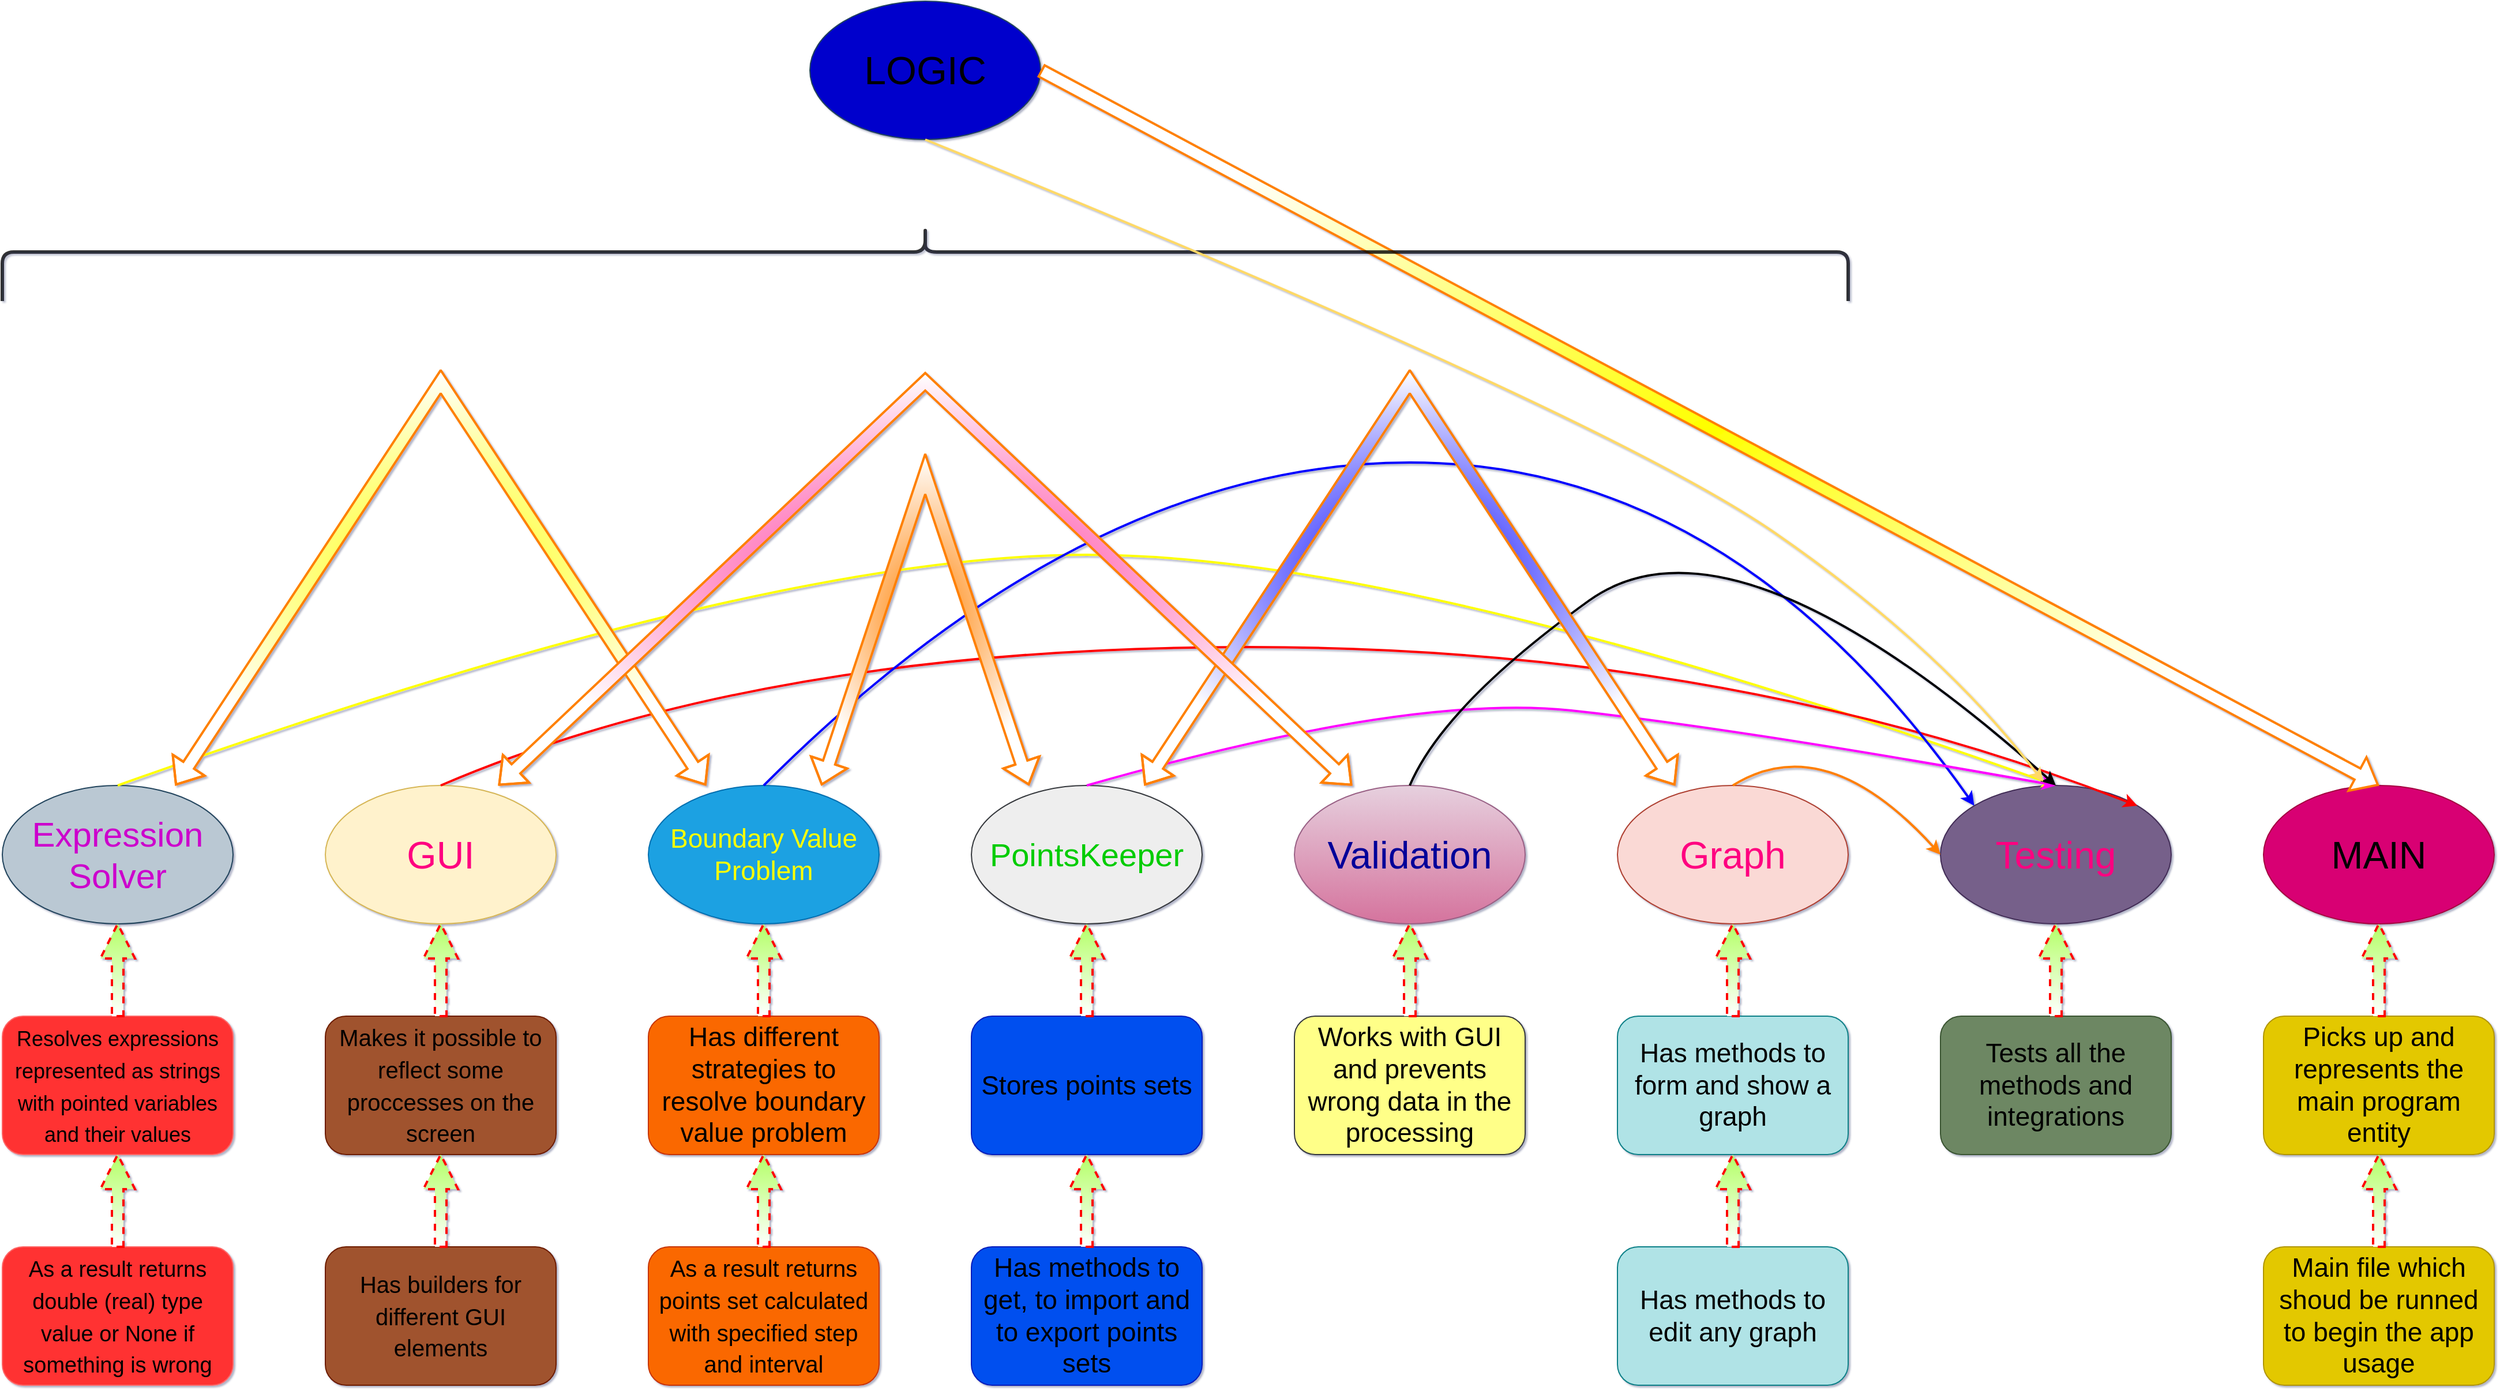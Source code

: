<mxfile version="15.8.6" type="device"><diagram name="Page-1" id="9f46799a-70d6-7492-0946-bef42562c5a5"><mxGraphModel dx="4544" dy="2624" grid="0" gridSize="10" guides="1" tooltips="1" connect="1" arrows="1" fold="1" page="1" pageScale="1" pageWidth="850" pageHeight="1100" background="#ffffff" math="0" shadow="1"><root><mxCell id="0"/><mxCell id="1" parent="0"/><mxCell id="greoRNPoDRugiasmnAQc-1" value="" style="ellipse;whiteSpace=wrap;html=1;fillColor=#76608a;strokeColor=#432D57;fontColor=#ffffff;" vertex="1" parent="1"><mxGeometry x="120" y="80" width="200" height="120" as="geometry"/></mxCell><mxCell id="greoRNPoDRugiasmnAQc-2" value="&lt;font style=&quot;font-size: 33px&quot; color=&quot;#ff0080&quot;&gt;Testing&lt;/font&gt;" style="text;html=1;align=center;verticalAlign=middle;whiteSpace=wrap;rounded=0;" vertex="1" parent="1"><mxGeometry x="120" y="80" width="200" height="120" as="geometry"/></mxCell><mxCell id="greoRNPoDRugiasmnAQc-3" value="" style="ellipse;whiteSpace=wrap;html=1;fillColor=#fad9d5;strokeColor=#ae4132;" vertex="1" parent="1"><mxGeometry x="-160" y="80" width="200" height="120" as="geometry"/></mxCell><mxCell id="greoRNPoDRugiasmnAQc-4" value="&lt;font style=&quot;font-size: 33px&quot; color=&quot;#ff0080&quot;&gt;Graph&lt;br&gt;&lt;/font&gt;" style="text;html=1;align=center;verticalAlign=middle;whiteSpace=wrap;rounded=0;" vertex="1" parent="1"><mxGeometry x="-160" y="80" width="200" height="120" as="geometry"/></mxCell><mxCell id="greoRNPoDRugiasmnAQc-5" value="" style="ellipse;whiteSpace=wrap;html=1;fillColor=#fff2cc;strokeColor=#d6b656;" vertex="1" parent="1"><mxGeometry x="-1280" y="80" width="200" height="120" as="geometry"/></mxCell><mxCell id="greoRNPoDRugiasmnAQc-6" value="&lt;font style=&quot;font-size: 33px&quot; color=&quot;#ff0080&quot;&gt;GUI&lt;/font&gt;&lt;span style=&quot;color: rgba(0 , 0 , 0 , 0) ; font-family: monospace ; font-size: 0px&quot;&gt;%3CmxGraphModel%3E%3Croot%3E%3CmxCell%20id%3D%220%22%2F%3E%3CmxCell%20id%3D%221%22%20parent%3D%220%22%2F%3E%3CmxCell%20id%3D%222%22%20value%3D%22%22%20style%3D%22ellipse%3BwhiteSpace%3Dwrap%3Bhtml%3D1%3BfillColor%3D%23fff2cc%3BstrokeColor%3D%23d6b656%3B%22%20vertex%3D%221%22%20parent%3D%221%22%3E%3CmxGeometry%20x%3D%22160%22%20y%3D%2280%22%20width%3D%22200%22%20height%3D%22120%22%20as%3D%22geometry%22%2F%3E%3C%2FmxCell%3E%3CmxCell%20id%3D%223%22%20value%3D%22%26lt%3Bfont%20style%3D%26quot%3Bfont-size%3A%2033px%26quot%3B%20color%3D%26quot%3B%23ff0080%26quot%3B%26gt%3BTesting%26lt%3B%2Ffont%26gt%3B%22%20style%3D%22text%3Bhtml%3D1%3Balign%3Dcenter%3BverticalAlign%3Dmiddle%3BwhiteSpace%3Dwrap%3Brounded%3D0%3B%22%20vertex%3D%221%22%20parent%3D%221%22%3E%3CmxGeometry%20x%3D%22160%22%20y%3D%2280%22%20width%3D%22200%22%20height%3D%22120%22%20as%3D%22geometry%22%2F%3E%3C%2FmxCell%3E%3C%2Froot%3E%3C%2FmxGraphModel%3E&lt;/span&gt;" style="text;html=1;align=center;verticalAlign=middle;whiteSpace=wrap;rounded=0;" vertex="1" parent="1"><mxGeometry x="-1280" y="80" width="200" height="120" as="geometry"/></mxCell><mxCell id="greoRNPoDRugiasmnAQc-7" value="" style="ellipse;whiteSpace=wrap;html=1;fillColor=#e6d0de;strokeColor=#996185;gradientColor=#d5739d;" vertex="1" parent="1"><mxGeometry x="-440" y="80" width="200" height="120" as="geometry"/></mxCell><mxCell id="greoRNPoDRugiasmnAQc-8" value="&lt;font style=&quot;font-size: 33px&quot; color=&quot;#000099&quot;&gt;Validation&lt;/font&gt;" style="text;html=1;align=center;verticalAlign=middle;whiteSpace=wrap;rounded=0;" vertex="1" parent="1"><mxGeometry x="-440" y="80" width="200" height="120" as="geometry"/></mxCell><mxCell id="greoRNPoDRugiasmnAQc-9" value="" style="ellipse;whiteSpace=wrap;html=1;fillColor=#eeeeee;strokeColor=#36393d;" vertex="1" parent="1"><mxGeometry x="-720" y="80" width="200" height="120" as="geometry"/></mxCell><mxCell id="greoRNPoDRugiasmnAQc-10" value="&lt;font style=&quot;font-size: 28px&quot; color=&quot;#00cc00&quot;&gt;PointsKeeper&lt;/font&gt;" style="text;html=1;align=center;verticalAlign=middle;whiteSpace=wrap;rounded=0;" vertex="1" parent="1"><mxGeometry x="-720" y="80" width="200" height="120" as="geometry"/></mxCell><mxCell id="greoRNPoDRugiasmnAQc-11" value="" style="ellipse;whiteSpace=wrap;html=1;fillColor=#bac8d3;strokeColor=#23445d;" vertex="1" parent="1"><mxGeometry x="-1560" y="80" width="200" height="120" as="geometry"/></mxCell><mxCell id="greoRNPoDRugiasmnAQc-12" value="&lt;font style=&quot;font-size: 30px&quot; color=&quot;#cc00cc&quot;&gt;Expression&lt;br&gt;Solver&lt;/font&gt;" style="text;html=1;align=center;verticalAlign=middle;whiteSpace=wrap;rounded=0;" vertex="1" parent="1"><mxGeometry x="-1560" y="80" width="200" height="120" as="geometry"/></mxCell><mxCell id="greoRNPoDRugiasmnAQc-13" value="" style="ellipse;whiteSpace=wrap;html=1;fillColor=#1ba1e2;strokeColor=#006EAF;fontColor=#ffffff;" vertex="1" parent="1"><mxGeometry x="-1000" y="80" width="200" height="120" as="geometry"/></mxCell><mxCell id="greoRNPoDRugiasmnAQc-14" value="&lt;font style=&quot;font-size: 23px&quot; color=&quot;#ffff00&quot;&gt;Boundary Value Problem&lt;/font&gt;" style="text;html=1;align=center;verticalAlign=middle;whiteSpace=wrap;rounded=0;" vertex="1" parent="1"><mxGeometry x="-1000" y="80" width="200" height="120" as="geometry"/></mxCell><mxCell id="greoRNPoDRugiasmnAQc-15" value="" style="ellipse;whiteSpace=wrap;html=1;fillColor=#d80073;strokeColor=#A50040;fontColor=#ffffff;" vertex="1" parent="1"><mxGeometry x="400" y="80" width="200" height="120" as="geometry"/></mxCell><mxCell id="greoRNPoDRugiasmnAQc-16" value="&lt;font style=&quot;font-size: 33px&quot;&gt;MAIN&lt;/font&gt;" style="text;html=1;align=center;verticalAlign=middle;whiteSpace=wrap;rounded=0;" vertex="1" parent="1"><mxGeometry x="400" y="80" width="200" height="120" as="geometry"/></mxCell><mxCell id="greoRNPoDRugiasmnAQc-17" value="" style="rounded=1;whiteSpace=wrap;html=1;fontSize=23;fontColor=#000000;fillColor=#e3c800;strokeColor=#B09500;" vertex="1" parent="1"><mxGeometry x="400" y="280" width="200" height="120" as="geometry"/></mxCell><mxCell id="greoRNPoDRugiasmnAQc-18" value="Picks up and represents the main program entity" style="text;html=1;strokeColor=none;fillColor=none;align=center;verticalAlign=middle;whiteSpace=wrap;rounded=0;fontSize=23;fontColor=#000000;" vertex="1" parent="1"><mxGeometry x="400" y="280" width="200" height="120" as="geometry"/></mxCell><mxCell id="greoRNPoDRugiasmnAQc-19" value="" style="endArrow=classic;html=1;rounded=0;fontSize=23;fontColor=#000000;endWidth=10;exitX=0.5;exitY=0;exitDx=0;exitDy=0;entryX=0.5;entryY=1;entryDx=0;entryDy=0;shape=arrow;targetPerimeterSpacing=4;sourcePerimeterSpacing=4;endSize=8;dashed=1;strokeWidth=2;strokeColor=#FF0000;shadow=0;sketch=0;startSize=8;fillColor=#B3FF66;gradientColor=#ffffff;" edge="1" parent="1" source="greoRNPoDRugiasmnAQc-18" target="greoRNPoDRugiasmnAQc-16"><mxGeometry width="50" height="50" relative="1" as="geometry"><mxPoint x="550" y="460" as="sourcePoint"/><mxPoint x="550" y="410" as="targetPoint"/></mxGeometry></mxCell><mxCell id="greoRNPoDRugiasmnAQc-20" value="" style="rounded=1;whiteSpace=wrap;html=1;fontSize=23;fontColor=#000000;fillColor=#e3c800;strokeColor=#B09500;" vertex="1" parent="1"><mxGeometry x="400" y="480" width="200" height="120" as="geometry"/></mxCell><mxCell id="greoRNPoDRugiasmnAQc-21" value="Main file which shoud be runned to begin the app usage" style="text;html=1;strokeColor=none;fillColor=none;align=center;verticalAlign=middle;whiteSpace=wrap;rounded=0;fontSize=23;fontColor=#000000;" vertex="1" parent="1"><mxGeometry x="400" y="480" width="200" height="120" as="geometry"/></mxCell><mxCell id="greoRNPoDRugiasmnAQc-22" value="" style="endArrow=classic;html=1;rounded=0;fontSize=23;fontColor=#000000;endWidth=10;exitX=0.5;exitY=0;exitDx=0;exitDy=0;entryX=0.5;entryY=1;entryDx=0;entryDy=0;shape=arrow;targetPerimeterSpacing=4;sourcePerimeterSpacing=4;endSize=8;dashed=1;strokeWidth=2;strokeColor=#FF0000;shadow=0;sketch=0;startSize=8;fillColor=#B3FF66;gradientColor=#ffffff;" edge="1" parent="1" source="greoRNPoDRugiasmnAQc-21" target="greoRNPoDRugiasmnAQc-18"><mxGeometry width="50" height="50" relative="1" as="geometry"><mxPoint x="680" y="470" as="sourcePoint"/><mxPoint x="680" y="390" as="targetPoint"/></mxGeometry></mxCell><mxCell id="greoRNPoDRugiasmnAQc-23" value="" style="rounded=1;whiteSpace=wrap;html=1;fontSize=23;fontColor=#ffffff;fillColor=#6d8764;strokeColor=#3A5431;" vertex="1" parent="1"><mxGeometry x="120" y="280" width="200" height="120" as="geometry"/></mxCell><mxCell id="greoRNPoDRugiasmnAQc-24" value="Tests all the methods and integrations" style="text;html=1;strokeColor=none;fillColor=none;align=center;verticalAlign=middle;whiteSpace=wrap;rounded=0;fontSize=23;fontColor=#000000;" vertex="1" parent="1"><mxGeometry x="120" y="280" width="200" height="120" as="geometry"/></mxCell><mxCell id="greoRNPoDRugiasmnAQc-25" value="" style="endArrow=classic;html=1;rounded=0;fontSize=23;fontColor=#000000;endWidth=10;exitX=0.5;exitY=0;exitDx=0;exitDy=0;shape=arrow;targetPerimeterSpacing=4;sourcePerimeterSpacing=4;endSize=8;dashed=1;strokeWidth=2;strokeColor=#FF0000;shadow=0;sketch=0;startSize=8;fillColor=#B3FF66;gradientColor=#ffffff;entryX=0.5;entryY=1;entryDx=0;entryDy=0;" edge="1" parent="1" source="greoRNPoDRugiasmnAQc-24" target="greoRNPoDRugiasmnAQc-2"><mxGeometry width="50" height="50" relative="1" as="geometry"><mxPoint x="400" y="270" as="sourcePoint"/><mxPoint x="270" y="210" as="targetPoint"/></mxGeometry></mxCell><mxCell id="greoRNPoDRugiasmnAQc-30" value="" style="rounded=1;whiteSpace=wrap;html=1;fontSize=23;fillColor=#b0e3e6;strokeColor=#0e8088;" vertex="1" parent="1"><mxGeometry x="-160" y="280" width="200" height="120" as="geometry"/></mxCell><mxCell id="greoRNPoDRugiasmnAQc-31" value="Has methods to form and show a graph" style="text;html=1;strokeColor=none;fillColor=none;align=center;verticalAlign=middle;whiteSpace=wrap;rounded=0;fontSize=23;fontColor=#000000;" vertex="1" parent="1"><mxGeometry x="-160" y="280" width="200" height="120" as="geometry"/></mxCell><mxCell id="greoRNPoDRugiasmnAQc-32" value="" style="endArrow=classic;html=1;rounded=0;fontSize=23;fontColor=#000000;endWidth=10;exitX=0.5;exitY=0;exitDx=0;exitDy=0;shape=arrow;targetPerimeterSpacing=4;sourcePerimeterSpacing=4;endSize=8;dashed=1;strokeWidth=2;strokeColor=#FF0000;shadow=0;sketch=0;startSize=8;fillColor=#B3FF66;gradientColor=#ffffff;entryX=0.5;entryY=1;entryDx=0;entryDy=0;" edge="1" parent="1" source="greoRNPoDRugiasmnAQc-31" target="greoRNPoDRugiasmnAQc-4"><mxGeometry width="50" height="50" relative="1" as="geometry"><mxPoint x="120" y="270" as="sourcePoint"/><mxPoint y="210" as="targetPoint"/></mxGeometry></mxCell><mxCell id="greoRNPoDRugiasmnAQc-33" value="" style="rounded=1;whiteSpace=wrap;html=1;fontSize=23;fillColor=#b0e3e6;strokeColor=#0e8088;" vertex="1" parent="1"><mxGeometry x="-160" y="480" width="200" height="120" as="geometry"/></mxCell><mxCell id="greoRNPoDRugiasmnAQc-34" value="Has methods to edit any graph" style="text;html=1;strokeColor=none;fillColor=none;align=center;verticalAlign=middle;whiteSpace=wrap;rounded=0;fontSize=23;fontColor=#000000;" vertex="1" parent="1"><mxGeometry x="-160" y="480" width="200" height="120" as="geometry"/></mxCell><mxCell id="greoRNPoDRugiasmnAQc-35" value="" style="endArrow=classic;html=1;rounded=0;fontSize=23;fontColor=#000000;endWidth=10;exitX=0.5;exitY=0;exitDx=0;exitDy=0;shape=arrow;targetPerimeterSpacing=4;sourcePerimeterSpacing=4;endSize=8;dashed=1;strokeWidth=2;strokeColor=#FF0000;shadow=0;sketch=0;startSize=8;fillColor=#B3FF66;gradientColor=#ffffff;entryX=0.5;entryY=1;entryDx=0;entryDy=0;" edge="1" parent="1" source="greoRNPoDRugiasmnAQc-34" target="greoRNPoDRugiasmnAQc-31"><mxGeometry width="50" height="50" relative="1" as="geometry"><mxPoint x="120" y="470" as="sourcePoint"/><mxPoint y="440" as="targetPoint"/></mxGeometry></mxCell><mxCell id="greoRNPoDRugiasmnAQc-36" value="" style="rounded=1;whiteSpace=wrap;html=1;fontSize=23;fillColor=#ffff88;strokeColor=#36393d;" vertex="1" parent="1"><mxGeometry x="-440" y="280" width="200" height="120" as="geometry"/></mxCell><mxCell id="greoRNPoDRugiasmnAQc-37" value="Works with GUI and&amp;nbsp;prevents wrong data in the processing" style="text;html=1;strokeColor=none;fillColor=none;align=center;verticalAlign=middle;whiteSpace=wrap;rounded=0;fontSize=23;fontColor=#000000;" vertex="1" parent="1"><mxGeometry x="-440" y="280" width="200" height="120" as="geometry"/></mxCell><mxCell id="greoRNPoDRugiasmnAQc-38" value="" style="endArrow=classic;html=1;rounded=0;fontSize=23;fontColor=#000000;endWidth=10;exitX=0.5;exitY=0;exitDx=0;exitDy=0;shape=arrow;targetPerimeterSpacing=4;sourcePerimeterSpacing=4;endSize=8;dashed=1;strokeWidth=2;strokeColor=#FF0000;shadow=0;sketch=0;startSize=8;fillColor=#B3FF66;gradientColor=#ffffff;entryX=0.5;entryY=1;entryDx=0;entryDy=0;" edge="1" parent="1" source="greoRNPoDRugiasmnAQc-37" target="greoRNPoDRugiasmnAQc-8"><mxGeometry width="50" height="50" relative="1" as="geometry"><mxPoint x="-160" y="270" as="sourcePoint"/><mxPoint x="-280" y="230" as="targetPoint"/></mxGeometry></mxCell><mxCell id="greoRNPoDRugiasmnAQc-39" value="" style="rounded=1;whiteSpace=wrap;html=1;fontSize=23;fillColor=#0050ef;strokeColor=#001DBC;fontColor=#ffffff;" vertex="1" parent="1"><mxGeometry x="-720" y="280" width="200" height="120" as="geometry"/></mxCell><mxCell id="greoRNPoDRugiasmnAQc-40" value="Stores points sets" style="text;html=1;strokeColor=none;fillColor=none;align=center;verticalAlign=middle;whiteSpace=wrap;rounded=0;fontSize=23;fontColor=#000000;" vertex="1" parent="1"><mxGeometry x="-720" y="280" width="200" height="120" as="geometry"/></mxCell><mxCell id="greoRNPoDRugiasmnAQc-41" value="" style="endArrow=classic;html=1;rounded=0;fontSize=23;fontColor=#000000;endWidth=10;exitX=0.5;exitY=0;exitDx=0;exitDy=0;shape=arrow;targetPerimeterSpacing=4;sourcePerimeterSpacing=4;endSize=8;dashed=1;strokeWidth=2;strokeColor=#FF0000;shadow=0;sketch=0;startSize=8;fillColor=#B3FF66;gradientColor=#ffffff;entryX=0.5;entryY=1;entryDx=0;entryDy=0;" edge="1" parent="1" source="greoRNPoDRugiasmnAQc-40" target="greoRNPoDRugiasmnAQc-10"><mxGeometry width="50" height="50" relative="1" as="geometry"><mxPoint x="-440" y="270" as="sourcePoint"/><mxPoint x="-570" y="220" as="targetPoint"/></mxGeometry></mxCell><mxCell id="greoRNPoDRugiasmnAQc-42" value="" style="rounded=1;whiteSpace=wrap;html=1;fontSize=23;fillColor=#0050ef;strokeColor=#001DBC;fontColor=#ffffff;" vertex="1" parent="1"><mxGeometry x="-720" y="480" width="200" height="120" as="geometry"/></mxCell><mxCell id="greoRNPoDRugiasmnAQc-43" value="Has methods to get, to import and to export points sets" style="text;html=1;strokeColor=none;fillColor=none;align=center;verticalAlign=middle;whiteSpace=wrap;rounded=0;fontSize=23;fontColor=#000000;" vertex="1" parent="1"><mxGeometry x="-720" y="480" width="200" height="120" as="geometry"/></mxCell><mxCell id="greoRNPoDRugiasmnAQc-44" value="" style="endArrow=classic;html=1;rounded=0;fontSize=23;fontColor=#000000;endWidth=10;exitX=0.5;exitY=0;exitDx=0;exitDy=0;shape=arrow;targetPerimeterSpacing=4;sourcePerimeterSpacing=4;endSize=8;dashed=1;strokeWidth=2;strokeColor=#FF0000;shadow=0;sketch=0;startSize=8;fillColor=#B3FF66;gradientColor=#ffffff;entryX=0.5;entryY=1;entryDx=0;entryDy=0;" edge="1" parent="1" source="greoRNPoDRugiasmnAQc-43" target="greoRNPoDRugiasmnAQc-40"><mxGeometry width="50" height="50" relative="1" as="geometry"><mxPoint x="-440" y="470" as="sourcePoint"/><mxPoint x="-580" y="430" as="targetPoint"/></mxGeometry></mxCell><mxCell id="greoRNPoDRugiasmnAQc-46" value="" style="rounded=1;whiteSpace=wrap;html=1;fontSize=23;fillColor=#fa6800;strokeColor=#C73500;fontColor=#000000;" vertex="1" parent="1"><mxGeometry x="-1000" y="280" width="200" height="120" as="geometry"/></mxCell><mxCell id="greoRNPoDRugiasmnAQc-47" value="Has different strategies to resolve boundary value problem" style="text;html=1;strokeColor=none;fillColor=none;align=center;verticalAlign=middle;whiteSpace=wrap;rounded=0;fontSize=23;fontColor=#000000;" vertex="1" parent="1"><mxGeometry x="-1000" y="280" width="200" height="120" as="geometry"/></mxCell><mxCell id="greoRNPoDRugiasmnAQc-48" value="" style="endArrow=classic;html=1;rounded=0;fontSize=23;fontColor=#000000;endWidth=10;exitX=0.5;exitY=0;exitDx=0;exitDy=0;shape=arrow;targetPerimeterSpacing=4;sourcePerimeterSpacing=4;endSize=8;dashed=1;strokeWidth=2;strokeColor=#FF0000;shadow=0;sketch=0;startSize=8;fillColor=#B3FF66;gradientColor=#ffffff;entryX=0.5;entryY=1;entryDx=0;entryDy=0;" edge="1" parent="1" source="greoRNPoDRugiasmnAQc-47" target="greoRNPoDRugiasmnAQc-14"><mxGeometry width="50" height="50" relative="1" as="geometry"><mxPoint x="-720" y="270" as="sourcePoint"/><mxPoint x="-860" y="210" as="targetPoint"/></mxGeometry></mxCell><mxCell id="greoRNPoDRugiasmnAQc-50" value="" style="rounded=1;whiteSpace=wrap;html=1;fontSize=23;fillColor=#fa6800;strokeColor=#C73500;fontColor=#000000;" vertex="1" parent="1"><mxGeometry x="-1000" y="480" width="200" height="120" as="geometry"/></mxCell><mxCell id="greoRNPoDRugiasmnAQc-51" value="&lt;font style=&quot;font-size: 20px&quot;&gt;As a result returns points set calculated with&amp;nbsp;specified step and interval&lt;/font&gt;" style="text;html=1;strokeColor=none;fillColor=none;align=center;verticalAlign=middle;whiteSpace=wrap;rounded=0;fontSize=23;fontColor=#000000;" vertex="1" parent="1"><mxGeometry x="-1000" y="480" width="200" height="120" as="geometry"/></mxCell><mxCell id="greoRNPoDRugiasmnAQc-52" value="" style="endArrow=classic;html=1;rounded=0;fontSize=23;fontColor=#000000;endWidth=10;exitX=0.5;exitY=0;exitDx=0;exitDy=0;shape=arrow;targetPerimeterSpacing=4;sourcePerimeterSpacing=4;endSize=8;dashed=1;strokeWidth=2;strokeColor=#FF0000;shadow=0;sketch=0;startSize=8;fillColor=#B3FF66;gradientColor=#ffffff;entryX=0.5;entryY=1;entryDx=0;entryDy=0;" edge="1" parent="1" source="greoRNPoDRugiasmnAQc-51" target="greoRNPoDRugiasmnAQc-47"><mxGeometry width="50" height="50" relative="1" as="geometry"><mxPoint x="-720" y="470" as="sourcePoint"/><mxPoint x="-840" y="420" as="targetPoint"/></mxGeometry></mxCell><mxCell id="greoRNPoDRugiasmnAQc-53" value="" style="rounded=1;whiteSpace=wrap;html=1;fontSize=23;fillColor=#a0522d;strokeColor=#6D1F00;fontColor=#ffffff;" vertex="1" parent="1"><mxGeometry x="-1280" y="280" width="200" height="120" as="geometry"/></mxCell><mxCell id="greoRNPoDRugiasmnAQc-54" value="&lt;font style=&quot;font-size: 20px&quot;&gt;Makes it possible to reflect some proccesses on the screen&lt;/font&gt;" style="text;html=1;strokeColor=none;fillColor=none;align=center;verticalAlign=middle;whiteSpace=wrap;rounded=0;fontSize=23;fontColor=#000000;" vertex="1" parent="1"><mxGeometry x="-1280" y="280" width="200" height="120" as="geometry"/></mxCell><mxCell id="greoRNPoDRugiasmnAQc-55" value="" style="endArrow=classic;html=1;rounded=0;fontSize=23;fontColor=#000000;endWidth=10;exitX=0.5;exitY=0;exitDx=0;exitDy=0;shape=arrow;targetPerimeterSpacing=4;sourcePerimeterSpacing=4;endSize=8;dashed=1;strokeWidth=2;strokeColor=#FF0000;shadow=0;sketch=0;startSize=8;fillColor=#B3FF66;gradientColor=#ffffff;entryX=0.5;entryY=1;entryDx=0;entryDy=0;" edge="1" parent="1" source="greoRNPoDRugiasmnAQc-54" target="greoRNPoDRugiasmnAQc-6"><mxGeometry width="50" height="50" relative="1" as="geometry"><mxPoint x="-1000" y="270" as="sourcePoint"/><mxPoint x="-1110" y="220" as="targetPoint"/></mxGeometry></mxCell><mxCell id="greoRNPoDRugiasmnAQc-56" value="" style="rounded=1;whiteSpace=wrap;html=1;fontSize=23;fillColor=#a0522d;strokeColor=#6D1F00;fontColor=#ffffff;" vertex="1" parent="1"><mxGeometry x="-1280" y="480" width="200" height="120" as="geometry"/></mxCell><mxCell id="greoRNPoDRugiasmnAQc-57" value="&lt;span style=&quot;font-size: 20px&quot;&gt;Has builders for different GUI elements&lt;/span&gt;" style="text;html=1;strokeColor=none;fillColor=none;align=center;verticalAlign=middle;whiteSpace=wrap;rounded=0;fontSize=23;fontColor=#000000;" vertex="1" parent="1"><mxGeometry x="-1280" y="480" width="200" height="120" as="geometry"/></mxCell><mxCell id="greoRNPoDRugiasmnAQc-58" value="" style="endArrow=classic;html=1;rounded=0;fontSize=23;fontColor=#000000;endWidth=10;exitX=0.5;exitY=0;exitDx=0;exitDy=0;shape=arrow;targetPerimeterSpacing=4;sourcePerimeterSpacing=4;endSize=8;dashed=1;strokeWidth=2;strokeColor=#FF0000;shadow=0;sketch=0;startSize=8;fillColor=#B3FF66;gradientColor=#ffffff;entryX=0.5;entryY=1;entryDx=0;entryDy=0;" edge="1" parent="1" source="greoRNPoDRugiasmnAQc-57" target="greoRNPoDRugiasmnAQc-54"><mxGeometry width="50" height="50" relative="1" as="geometry"><mxPoint x="-1000" y="470" as="sourcePoint"/><mxPoint x="-1120" y="420" as="targetPoint"/></mxGeometry></mxCell><mxCell id="greoRNPoDRugiasmnAQc-59" value="" style="rounded=1;whiteSpace=wrap;html=1;fontSize=23;fillColor=#FF3333;strokeColor=#FF6666;fontColor=#ffffff;" vertex="1" parent="1"><mxGeometry x="-1560" y="280" width="200" height="120" as="geometry"/></mxCell><mxCell id="greoRNPoDRugiasmnAQc-60" value="&lt;font style=&quot;font-size: 18px&quot;&gt;Resolves expressions represented as strings with pointed variables and their values&lt;/font&gt;" style="text;html=1;strokeColor=none;fillColor=none;align=center;verticalAlign=middle;whiteSpace=wrap;rounded=0;fontSize=23;fontColor=#000000;" vertex="1" parent="1"><mxGeometry x="-1560" y="280" width="200" height="120" as="geometry"/></mxCell><mxCell id="greoRNPoDRugiasmnAQc-61" value="" style="endArrow=classic;html=1;rounded=0;fontSize=23;fontColor=#000000;endWidth=10;exitX=0.5;exitY=0;exitDx=0;exitDy=0;shape=arrow;targetPerimeterSpacing=4;sourcePerimeterSpacing=4;endSize=8;dashed=1;strokeWidth=2;strokeColor=#FF0000;shadow=0;sketch=0;startSize=8;fillColor=#B3FF66;gradientColor=#ffffff;entryX=0.5;entryY=1;entryDx=0;entryDy=0;" edge="1" parent="1" source="greoRNPoDRugiasmnAQc-60" target="greoRNPoDRugiasmnAQc-12"><mxGeometry width="50" height="50" relative="1" as="geometry"><mxPoint x="-1280" y="270" as="sourcePoint"/><mxPoint x="-1410" y="220" as="targetPoint"/></mxGeometry></mxCell><mxCell id="greoRNPoDRugiasmnAQc-62" value="" style="rounded=1;whiteSpace=wrap;html=1;fontSize=23;fillColor=#FF3333;strokeColor=#FF6666;fontColor=#ffffff;" vertex="1" parent="1"><mxGeometry x="-1560" y="480" width="200" height="120" as="geometry"/></mxCell><mxCell id="greoRNPoDRugiasmnAQc-63" value="&lt;font style=&quot;font-size: 19px&quot;&gt;As a result returns double (real) type value or None if something is wrong&lt;/font&gt;" style="text;html=1;strokeColor=none;fillColor=none;align=center;verticalAlign=middle;whiteSpace=wrap;rounded=0;fontSize=23;fontColor=#000000;" vertex="1" parent="1"><mxGeometry x="-1560" y="480" width="200" height="120" as="geometry"/></mxCell><mxCell id="greoRNPoDRugiasmnAQc-64" value="" style="endArrow=classic;html=1;rounded=0;fontSize=23;fontColor=#000000;endWidth=10;exitX=0.5;exitY=0;exitDx=0;exitDy=0;shape=arrow;targetPerimeterSpacing=4;sourcePerimeterSpacing=4;endSize=8;dashed=1;strokeWidth=2;strokeColor=#FF0000;shadow=0;sketch=0;startSize=8;fillColor=#B3FF66;gradientColor=#ffffff;entryX=0.5;entryY=1;entryDx=0;entryDy=0;" edge="1" parent="1" source="greoRNPoDRugiasmnAQc-63" target="greoRNPoDRugiasmnAQc-60"><mxGeometry width="50" height="50" relative="1" as="geometry"><mxPoint x="-1280" y="470" as="sourcePoint"/><mxPoint x="-1380" y="430" as="targetPoint"/></mxGeometry></mxCell><mxCell id="greoRNPoDRugiasmnAQc-67" value="" style="curved=1;endArrow=classic;html=1;rounded=0;shadow=0;sketch=0;fontSize=19;fontColor=#CC00CC;sourcePerimeterSpacing=4;targetPerimeterSpacing=4;strokeColor=#FFFF00;strokeWidth=2;fillColor=#B3FF66;gradientColor=#ffffff;exitX=0.5;exitY=0;exitDx=0;exitDy=0;entryX=0.5;entryY=0;entryDx=0;entryDy=0;" edge="1" parent="1" source="greoRNPoDRugiasmnAQc-12" target="greoRNPoDRugiasmnAQc-2"><mxGeometry width="50" height="50" relative="1" as="geometry"><mxPoint x="-1410" y="40" as="sourcePoint"/><mxPoint x="-1360" y="-10" as="targetPoint"/><Array as="points"><mxPoint x="-900" y="-120"/><mxPoint x="-340" y="-120"/></Array></mxGeometry></mxCell><mxCell id="greoRNPoDRugiasmnAQc-68" value="" style="curved=1;endArrow=classic;html=1;rounded=0;shadow=0;sketch=0;fontSize=19;fontColor=#CC00CC;sourcePerimeterSpacing=4;targetPerimeterSpacing=4;strokeColor=#FF0000;strokeWidth=2;fillColor=#B3FF66;gradientColor=#ffffff;exitX=0.5;exitY=0;exitDx=0;exitDy=0;entryX=1;entryY=0;entryDx=0;entryDy=0;" edge="1" parent="1" source="greoRNPoDRugiasmnAQc-6" target="greoRNPoDRugiasmnAQc-1"><mxGeometry width="50" height="50" relative="1" as="geometry"><mxPoint x="-1200" y="70" as="sourcePoint"/><mxPoint x="480" y="70" as="targetPoint"/><Array as="points"><mxPoint x="-900" y="-40"/><mxPoint x="-60" y="-40"/></Array></mxGeometry></mxCell><mxCell id="greoRNPoDRugiasmnAQc-69" value="" style="curved=1;endArrow=classic;html=1;rounded=0;shadow=0;sketch=0;fontSize=19;fontColor=#CC00CC;sourcePerimeterSpacing=4;targetPerimeterSpacing=4;strokeColor=#0000FF;strokeWidth=2;fillColor=#B3FF66;gradientColor=#ffffff;exitX=0.5;exitY=0;exitDx=0;exitDy=0;entryX=0;entryY=0;entryDx=0;entryDy=0;" edge="1" parent="1" source="greoRNPoDRugiasmnAQc-14" target="greoRNPoDRugiasmnAQc-1"><mxGeometry width="50" height="50" relative="1" as="geometry"><mxPoint x="-1170" y="90" as="sourcePoint"/><mxPoint x="80" y="100" as="targetPoint"/><Array as="points"><mxPoint x="-620" y="-200"/><mxPoint x="-60" y="-200"/></Array></mxGeometry></mxCell><mxCell id="greoRNPoDRugiasmnAQc-70" value="" style="curved=1;endArrow=classic;html=1;rounded=0;shadow=0;sketch=0;fontSize=19;fontColor=#CC00CC;sourcePerimeterSpacing=4;targetPerimeterSpacing=4;strokeColor=#FF00FF;strokeWidth=2;fillColor=#B3FF66;gradientColor=#ffffff;exitX=0.5;exitY=0;exitDx=0;exitDy=0;entryX=0.5;entryY=0;entryDx=0;entryDy=0;" edge="1" parent="1" source="greoRNPoDRugiasmnAQc-10" target="greoRNPoDRugiasmnAQc-2"><mxGeometry width="50" height="50" relative="1" as="geometry"><mxPoint x="-890" y="90" as="sourcePoint"/><mxPoint x="159.289" y="107.574" as="targetPoint"/><Array as="points"><mxPoint x="-340"/><mxPoint x="-60" y="30"/></Array></mxGeometry></mxCell><mxCell id="greoRNPoDRugiasmnAQc-71" value="" style="curved=1;endArrow=classic;html=1;rounded=0;shadow=0;sketch=0;fontSize=19;fontColor=#CC00CC;sourcePerimeterSpacing=4;targetPerimeterSpacing=4;strokeColor=#000000;strokeWidth=2;fillColor=#B3FF66;gradientColor=#ffffff;exitX=0.5;exitY=0;exitDx=0;exitDy=0;entryX=0.5;entryY=0;entryDx=0;entryDy=0;" edge="1" parent="1" source="greoRNPoDRugiasmnAQc-8" target="greoRNPoDRugiasmnAQc-2"><mxGeometry width="50" height="50" relative="1" as="geometry"><mxPoint x="-610" y="90" as="sourcePoint"/><mxPoint x="230" y="90" as="targetPoint"/><Array as="points"><mxPoint x="-310" y="10"/><mxPoint x="-60" y="-170"/></Array></mxGeometry></mxCell><mxCell id="greoRNPoDRugiasmnAQc-72" value="" style="curved=1;endArrow=classic;html=1;rounded=0;shadow=0;sketch=0;fontSize=19;fontColor=#CC00CC;sourcePerimeterSpacing=4;targetPerimeterSpacing=4;strokeColor=#FF8000;strokeWidth=2;fillColor=#B3FF66;gradientColor=#ffffff;exitX=0.5;exitY=0;exitDx=0;exitDy=0;entryX=0;entryY=0.5;entryDx=0;entryDy=0;" edge="1" parent="1" source="greoRNPoDRugiasmnAQc-4" target="greoRNPoDRugiasmnAQc-2"><mxGeometry width="50" height="50" relative="1" as="geometry"><mxPoint x="-330" y="90" as="sourcePoint"/><mxPoint x="230" y="90" as="targetPoint"/><Array as="points"><mxPoint x="20" y="30"/></Array></mxGeometry></mxCell><mxCell id="greoRNPoDRugiasmnAQc-73" value="" style="shape=flexArrow;endArrow=classic;startArrow=classic;html=1;rounded=0;shadow=0;sketch=0;fontSize=19;fontColor=#CC00CC;sourcePerimeterSpacing=0;targetPerimeterSpacing=4;strokeColor=#FF8000;strokeWidth=2;fillColor=#FFFF00;gradientColor=#ffffff;gradientDirection=radial;exitX=0.75;exitY=0;exitDx=0;exitDy=0;entryX=0.25;entryY=0;entryDx=0;entryDy=0;" edge="1" parent="1" source="greoRNPoDRugiasmnAQc-12" target="greoRNPoDRugiasmnAQc-14"><mxGeometry width="100" height="100" relative="1" as="geometry"><mxPoint x="-1350" y="-30" as="sourcePoint"/><mxPoint x="-1250" y="-130" as="targetPoint"/><Array as="points"><mxPoint x="-1180" y="-270"/></Array></mxGeometry></mxCell><mxCell id="greoRNPoDRugiasmnAQc-74" value="" style="shape=flexArrow;endArrow=classic;startArrow=classic;html=1;rounded=0;shadow=0;sketch=0;fontSize=19;fontColor=#CC00CC;sourcePerimeterSpacing=0;targetPerimeterSpacing=4;strokeColor=#FF8000;strokeWidth=2;fillColor=#0000FF;gradientColor=#ffffff;gradientDirection=radial;exitX=0.75;exitY=0;exitDx=0;exitDy=0;entryX=0.25;entryY=0;entryDx=0;entryDy=0;" edge="1" parent="1" source="greoRNPoDRugiasmnAQc-10" target="greoRNPoDRugiasmnAQc-4"><mxGeometry width="100" height="100" relative="1" as="geometry"><mxPoint x="-370" as="sourcePoint"/><mxPoint x="-10" as="targetPoint"/><Array as="points"><mxPoint x="-340" y="-270"/></Array></mxGeometry></mxCell><mxCell id="greoRNPoDRugiasmnAQc-75" value="" style="shape=flexArrow;endArrow=classic;startArrow=classic;html=1;rounded=0;shadow=0;sketch=0;fontSize=19;fontColor=#CC00CC;sourcePerimeterSpacing=0;targetPerimeterSpacing=4;strokeColor=#FF8000;strokeWidth=2;fillColor=#FF3399;gradientColor=#ffffff;gradientDirection=radial;exitX=0.75;exitY=0;exitDx=0;exitDy=0;entryX=0.25;entryY=0;entryDx=0;entryDy=0;" edge="1" parent="1" source="greoRNPoDRugiasmnAQc-6" target="greoRNPoDRugiasmnAQc-8"><mxGeometry width="100" height="100" relative="1" as="geometry"><mxPoint x="-990" y="80" as="sourcePoint"/><mxPoint x="-530" y="80" as="targetPoint"/><Array as="points"><mxPoint x="-760" y="-270"/></Array></mxGeometry></mxCell><mxCell id="greoRNPoDRugiasmnAQc-76" value="" style="shape=flexArrow;endArrow=classic;startArrow=classic;html=1;rounded=0;shadow=0;sketch=0;fontSize=19;fontColor=#CC00CC;sourcePerimeterSpacing=0;targetPerimeterSpacing=4;strokeColor=#FF8000;strokeWidth=2;fillColor=#FF8000;gradientColor=#ffffff;gradientDirection=radial;exitX=0.75;exitY=0;exitDx=0;exitDy=0;entryX=0.25;entryY=0;entryDx=0;entryDy=0;" edge="1" parent="1" source="greoRNPoDRugiasmnAQc-14" target="greoRNPoDRugiasmnAQc-10"><mxGeometry width="100" height="100" relative="1" as="geometry"><mxPoint x="-1120" y="90" as="sourcePoint"/><mxPoint x="-380" y="90" as="targetPoint"/><Array as="points"><mxPoint x="-760" y="-190"/></Array></mxGeometry></mxCell><mxCell id="greoRNPoDRugiasmnAQc-78" value="" style="ellipse;whiteSpace=wrap;html=1;fillColor=#0000CC;strokeColor=#23445d;" vertex="1" parent="1"><mxGeometry x="-860" y="-600" width="200" height="120" as="geometry"/></mxCell><mxCell id="greoRNPoDRugiasmnAQc-79" value="&lt;font style=&quot;font-size: 34px&quot;&gt;LOGIC&lt;/font&gt;" style="text;html=1;align=center;verticalAlign=middle;whiteSpace=wrap;rounded=0;" vertex="1" parent="1"><mxGeometry x="-860" y="-600" width="200" height="120" as="geometry"/></mxCell><mxCell id="greoRNPoDRugiasmnAQc-80" value="" style="shape=flexArrow;endArrow=classic;html=1;rounded=0;shadow=0;sketch=0;fontSize=34;fontColor=#000000;sourcePerimeterSpacing=0;targetPerimeterSpacing=4;strokeColor=#FF8000;strokeWidth=2;fillColor=#FFFF00;gradientColor=#ffffff;gradientDirection=radial;entryX=0.5;entryY=0;entryDx=0;entryDy=0;exitX=1;exitY=0.5;exitDx=0;exitDy=0;" edge="1" parent="1" source="greoRNPoDRugiasmnAQc-79" target="greoRNPoDRugiasmnAQc-16"><mxGeometry width="50" height="50" relative="1" as="geometry"><mxPoint x="-560" y="-20" as="sourcePoint"/><mxPoint x="-510" y="-70" as="targetPoint"/></mxGeometry></mxCell><mxCell id="greoRNPoDRugiasmnAQc-81" value="" style="shape=curlyBracket;whiteSpace=wrap;html=1;rounded=1;flipH=1;fontSize=34;rotation=-90;strokeWidth=3;perimeterSpacing=10;opacity=80;size=0.346;" vertex="1" parent="1"><mxGeometry x="-792.5" y="-1172.5" width="65" height="1600" as="geometry"/></mxCell><mxCell id="greoRNPoDRugiasmnAQc-82" value="" style="curved=1;endArrow=classic;html=1;rounded=0;shadow=0;sketch=0;fontSize=19;fontColor=#CC00CC;sourcePerimeterSpacing=4;targetPerimeterSpacing=4;strokeColor=#FFD966;strokeWidth=2;fillColor=#B3FF66;gradientColor=#ffffff;exitX=0.5;exitY=1;exitDx=0;exitDy=0;entryX=0.445;entryY=-0.027;entryDx=0;entryDy=0;entryPerimeter=0;" edge="1" parent="1" source="greoRNPoDRugiasmnAQc-79" target="greoRNPoDRugiasmnAQc-2"><mxGeometry width="50" height="50" relative="1" as="geometry"><mxPoint x="-610" y="90" as="sourcePoint"/><mxPoint x="230" y="90" as="targetPoint"/><Array as="points"><mxPoint x="-170" y="-240"/><mxPoint x="120" y="-40"/></Array></mxGeometry></mxCell></root></mxGraphModel></diagram></mxfile>